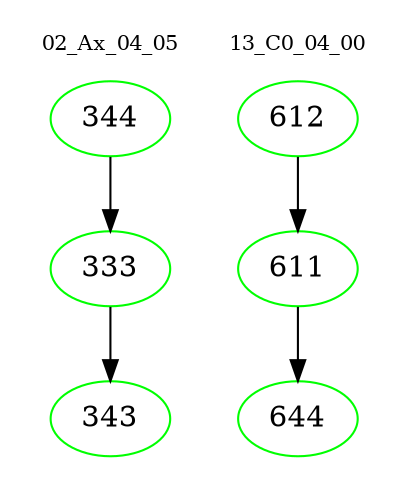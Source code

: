 digraph{
subgraph cluster_0 {
color = white
label = "02_Ax_04_05";
fontsize=10;
T0_344 [label="344", color="green"]
T0_344 -> T0_333 [color="black"]
T0_333 [label="333", color="green"]
T0_333 -> T0_343 [color="black"]
T0_343 [label="343", color="green"]
}
subgraph cluster_1 {
color = white
label = "13_C0_04_00";
fontsize=10;
T1_612 [label="612", color="green"]
T1_612 -> T1_611 [color="black"]
T1_611 [label="611", color="green"]
T1_611 -> T1_644 [color="black"]
T1_644 [label="644", color="green"]
}
}
